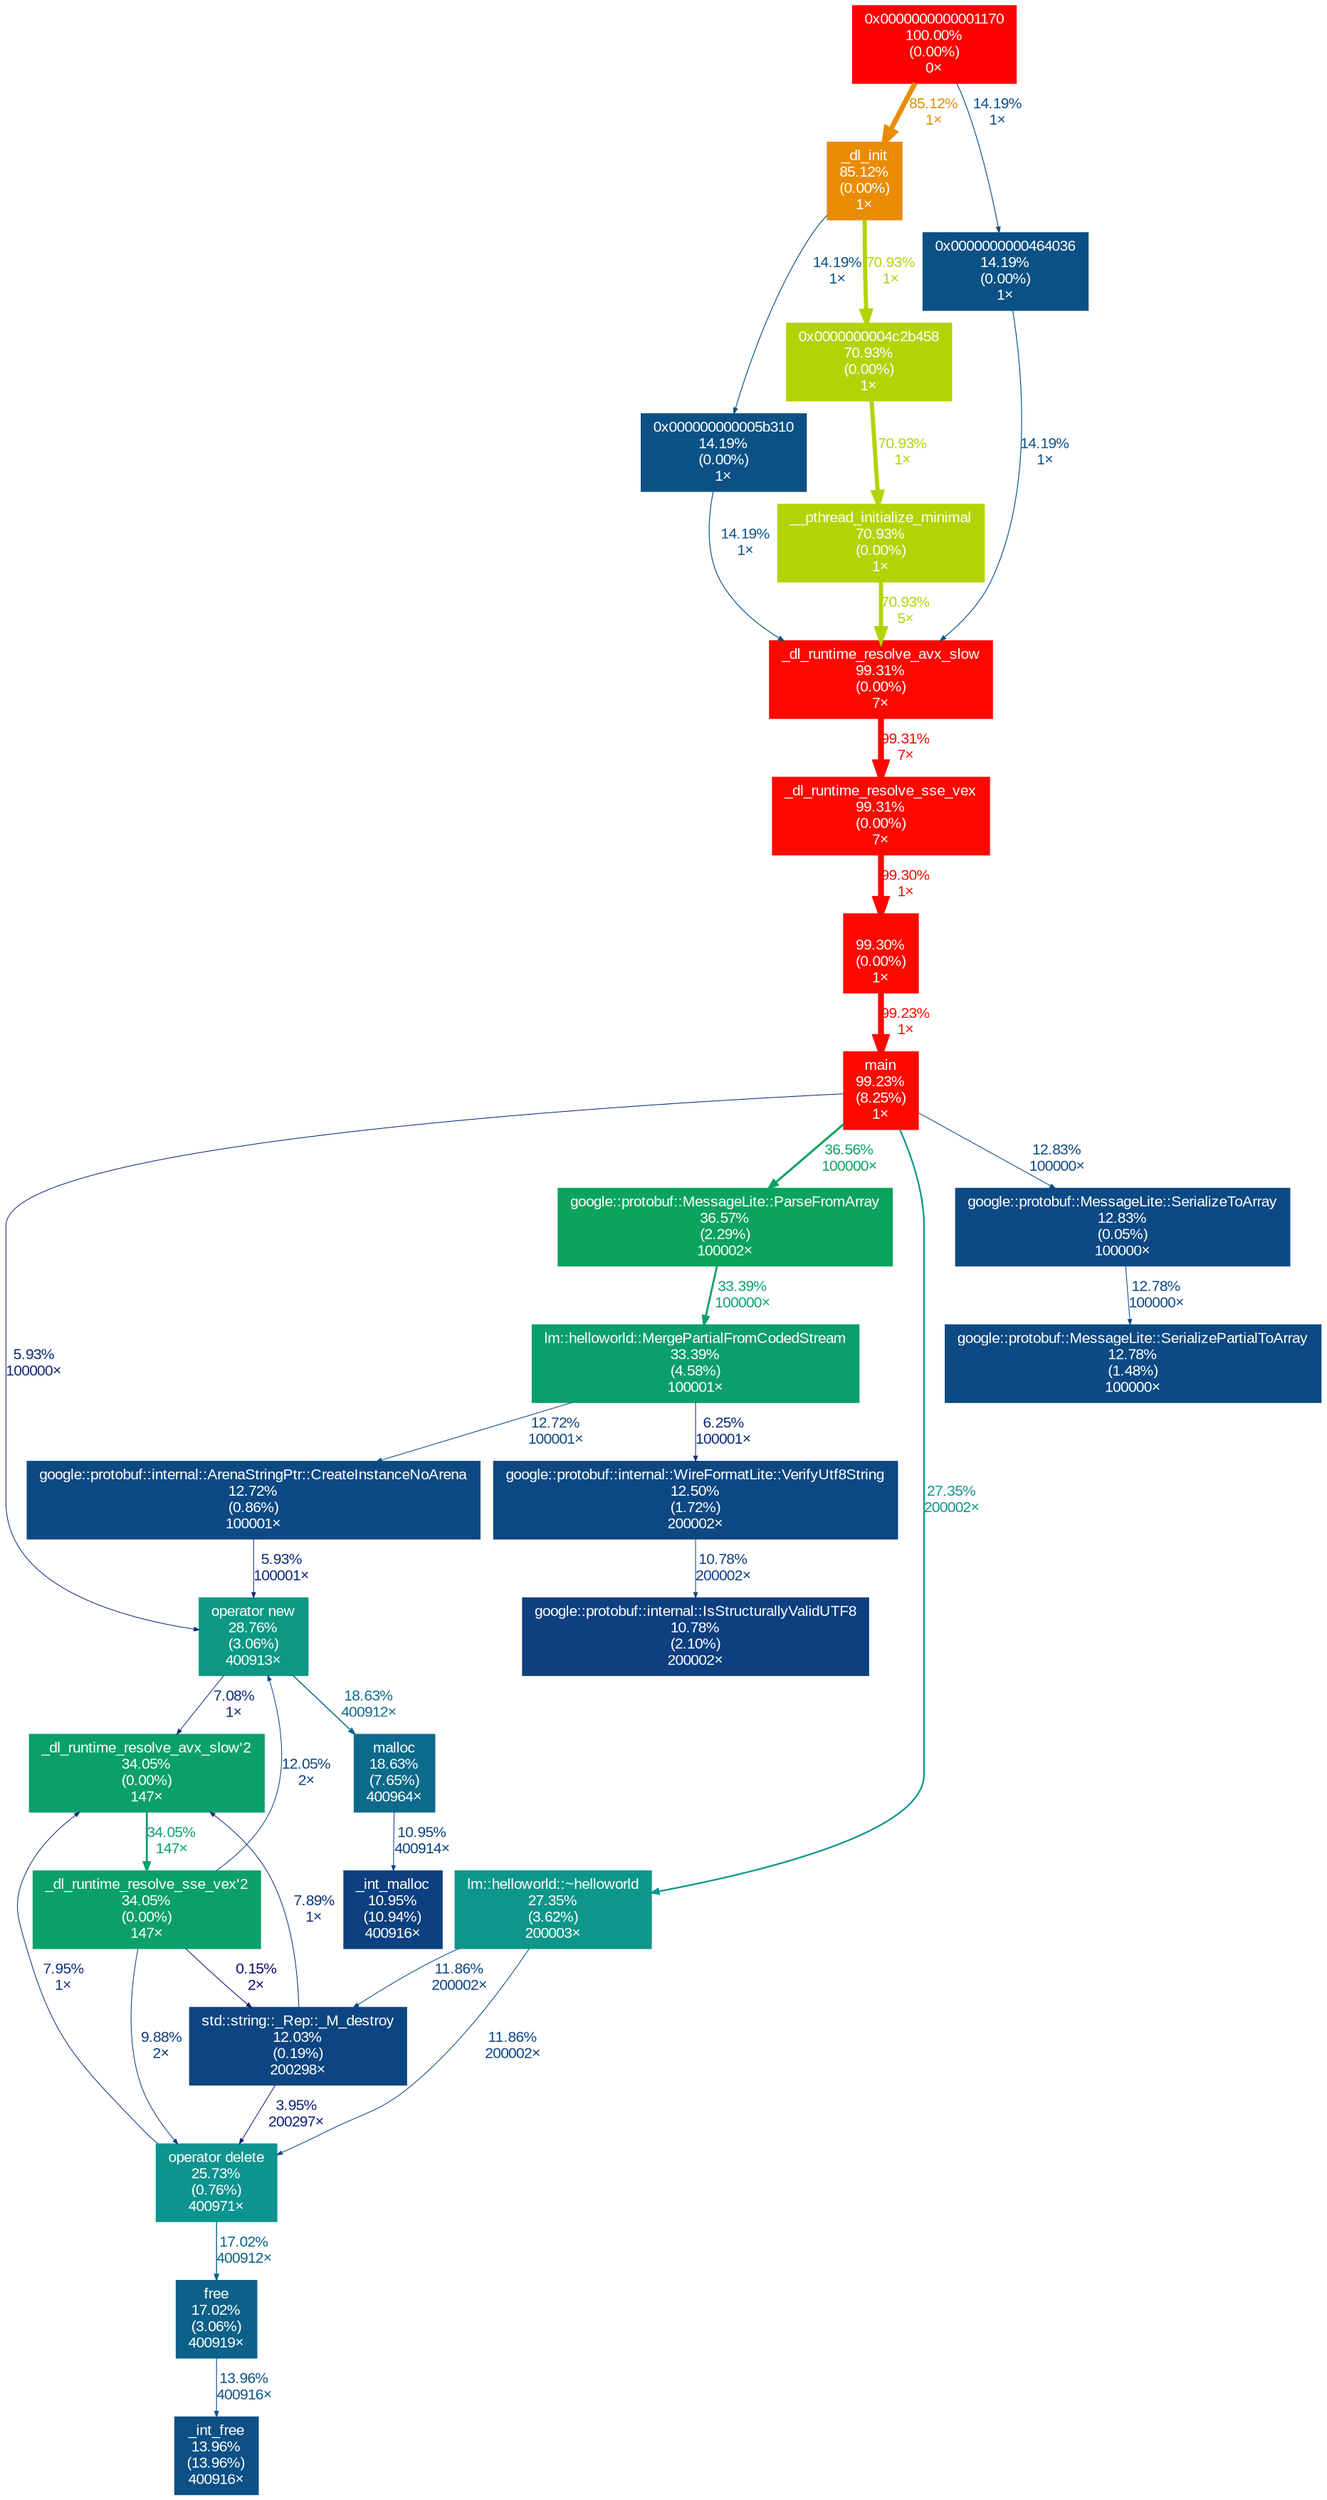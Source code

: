 digraph {
	graph [ranksep=0.25, fontname=Arial, nodesep=0.125];
	node [fontname=Arial, style=filled, height=0, width=0, shape=box, fontcolor=white];
	edge [fontname=Arial];
	"google::protobuf::internal::ArenaStringPtr::CreateInstanceNoArena(std::string const*)" [color="#0d4983", fontcolor="#ffffff", fontsize="10.00", label="google::protobuf::internal::ArenaStringPtr::CreateInstanceNoArena\n12.72%\n(0.86%)\n100001×"];
	"google::protobuf::internal::ArenaStringPtr::CreateInstanceNoArena(std::string const*)" -> "operator new(unsigned long)" [color="#0d277a", label="5.93%\n100001×", arrowsize="0.35", fontsize="10.00", fontcolor="#0d277a", labeldistance="0.50", penwidth="0.50"];
	"_dl_runtime_resolve_sse_vex" [color="#fe0700", fontcolor="#ffffff", fontsize="10.00", label="_dl_runtime_resolve_sse_vex\n99.31%\n(0.00%)\n7×"];
	"_dl_runtime_resolve_sse_vex" -> "(below main)" [color="#fe0700", label="99.30%\n1×", arrowsize="1.00", fontsize="10.00", fontcolor="#fe0700", labeldistance="3.97", penwidth="3.97"];
	main [color="#fe0800", fontcolor="#ffffff", fontsize="10.00", label="main\n99.23%\n(8.25%)\n1×"];
	main -> "google::protobuf::MessageLite::ParseFromArray(void const*, int)" [color="#0ba35d", label="36.56%\n100000×", arrowsize="0.60", fontsize="10.00", fontcolor="#0ba35d", labeldistance="1.46", penwidth="1.46"];
	main -> "lm::helloworld::~helloworld()" [color="#0c978a", label="27.35%\n200002×", arrowsize="0.52", fontsize="10.00", fontcolor="#0c978a", labeldistance="1.09", penwidth="1.09"];
	main -> "operator new(unsigned long)" [color="#0d277a", label="5.93%\n100000×", arrowsize="0.35", fontsize="10.00", fontcolor="#0d277a", labeldistance="0.50", penwidth="0.50"];
	main -> "google::protobuf::MessageLite::SerializeToArray(void*, int) const" [color="#0d4983", label="12.83%\n100000×", arrowsize="0.36", fontsize="10.00", fontcolor="#0d4983", labeldistance="0.51", penwidth="0.51"];
	"_dl_runtime_resolve_sse_vex'2" [color="#0ba06a", fontcolor="#ffffff", fontsize="10.00", label="_dl_runtime_resolve_sse_vex'2\n34.05%\n(0.00%)\n147×"];
	"_dl_runtime_resolve_sse_vex'2" -> "operator delete(void*)" [color="#0d3a7f", label="9.88%\n2×", arrowsize="0.35", fontsize="10.00", fontcolor="#0d3a7f", labeldistance="0.50", penwidth="0.50"];
	"_dl_runtime_resolve_sse_vex'2" -> "operator new(unsigned long)" [color="#0d4582", label="12.05%\n2×", arrowsize="0.35", fontsize="10.00", fontcolor="#0d4582", labeldistance="0.50", penwidth="0.50"];
	"_dl_runtime_resolve_sse_vex'2" -> "std::string::_Rep::_M_destroy(std::allocator<char> const&)" [color="#0d0d73", label="0.15%\n2×", arrowsize="0.35", fontsize="10.00", fontcolor="#0d0d73", labeldistance="0.50", penwidth="0.50"];
	"_int_malloc" [color="#0d4081", fontcolor="#ffffff", fontsize="10.00", label="_int_malloc\n10.95%\n(10.94%)\n400916×"];
	"_int_free" [color="#0d5085", fontcolor="#ffffff", fontsize="10.00", label="_int_free\n13.96%\n(13.96%)\n400916×"];
	free [color="#0c6189", fontcolor="#ffffff", fontsize="10.00", label="free\n17.02%\n(3.06%)\n400919×"];
	free -> "_int_free" [color="#0d5085", label="13.96%\n400916×", arrowsize="0.37", fontsize="10.00", fontcolor="#0d5085", labeldistance="0.56", penwidth="0.56"];
	"(below main)" [color="#fe0700", fontcolor="#ffffff", fontsize="10.00", label="\n99.30%\n(0.00%)\n1×"];
	"(below main)" -> main [color="#fe0800", label="99.23%\n1×", arrowsize="1.00", fontsize="10.00", fontcolor="#fe0800", labeldistance="3.97", penwidth="3.97"];
	"operator new(unsigned long)" [color="#0c9883", fontcolor="#ffffff", fontsize="10.00", label="operator new\n28.76%\n(3.06%)\n400913×"];
	"operator new(unsigned long)" -> malloc [color="#0c6b8b", label="18.63%\n400912×", arrowsize="0.43", fontsize="10.00", fontcolor="#0c6b8b", labeldistance="0.75", penwidth="0.75"];
	"operator new(unsigned long)" -> "_dl_runtime_resolve_avx_slow'2" [color="#0d2c7c", label="7.08%\n1×", arrowsize="0.35", fontsize="10.00", fontcolor="#0d2c7c", labeldistance="0.50", penwidth="0.50"];
	"lm::helloworld::MergePartialFromCodedStream(google::protobuf::io::CodedInputStream*)" [color="#0b9f6d", fontcolor="#ffffff", fontsize="10.00", label="lm::helloworld::MergePartialFromCodedStream\n33.39%\n(4.58%)\n100001×"];
	"lm::helloworld::MergePartialFromCodedStream(google::protobuf::io::CodedInputStream*)" -> "google::protobuf::internal::WireFormatLite::VerifyUtf8String(char const*, int, google::protobuf::internal::WireFormatLite::Operation, char const*)" [color="#0d287b", label="6.25%\n100001×", arrowsize="0.35", fontsize="10.00", fontcolor="#0d287b", labeldistance="0.50", penwidth="0.50"];
	"lm::helloworld::MergePartialFromCodedStream(google::protobuf::io::CodedInputStream*)" -> "google::protobuf::internal::ArenaStringPtr::CreateInstanceNoArena(std::string const*)" [color="#0d4983", label="12.72%\n100001×", arrowsize="0.36", fontsize="10.00", fontcolor="#0d4983", labeldistance="0.51", penwidth="0.51"];
	"google::protobuf::MessageLite::SerializeToArray(void*, int) const" [color="#0d4983", fontcolor="#ffffff", fontsize="10.00", label="google::protobuf::MessageLite::SerializeToArray\n12.83%\n(0.05%)\n100000×"];
	"google::protobuf::MessageLite::SerializeToArray(void*, int) const" -> "google::protobuf::MessageLite::SerializePartialToArray(void*, int) const" [color="#0d4983", label="12.78%\n100000×", arrowsize="0.36", fontsize="10.00", fontcolor="#0d4983", labeldistance="0.51", penwidth="0.51"];
	"std::string::_Rep::_M_destroy(std::allocator<char> const&)" [color="#0d4582", fontcolor="#ffffff", fontsize="10.00", label="std::string::_Rep::_M_destroy\n12.03%\n(0.19%)\n200298×"];
	"std::string::_Rep::_M_destroy(std::allocator<char> const&)" -> "operator delete(void*)" [color="#0d1e78", label="3.95%\n200297×", arrowsize="0.35", fontsize="10.00", fontcolor="#0d1e78", labeldistance="0.50", penwidth="0.50"];
	"std::string::_Rep::_M_destroy(std::allocator<char> const&)" -> "_dl_runtime_resolve_avx_slow'2" [color="#0d307d", label="7.89%\n1×", arrowsize="0.35", fontsize="10.00", fontcolor="#0d307d", labeldistance="0.50", penwidth="0.50"];
	"operator delete(void*)" [color="#0c9490", fontcolor="#ffffff", fontsize="10.00", label="operator delete\n25.73%\n(0.76%)\n400971×"];
	"operator delete(void*)" -> "_dl_runtime_resolve_avx_slow'2" [color="#0d307d", label="7.95%\n1×", arrowsize="0.35", fontsize="10.00", fontcolor="#0d307d", labeldistance="0.50", penwidth="0.50"];
	"operator delete(void*)" -> free [color="#0c6189", label="17.02%\n400912×", arrowsize="0.41", fontsize="10.00", fontcolor="#0c6189", labeldistance="0.68", penwidth="0.68"];
	"0x0000000004c2b458" [color="#b2d406", fontcolor="#ffffff", fontsize="10.00", label="0x0000000004c2b458\n70.93%\n(0.00%)\n1×"];
	"0x0000000004c2b458" -> "__pthread_initialize_minimal" [color="#b2d406", label="70.93%\n1×", arrowsize="0.84", fontsize="10.00", fontcolor="#b2d406", labeldistance="2.84", penwidth="2.84"];
	"lm::helloworld::~helloworld()" [color="#0c978a", fontcolor="#ffffff", fontsize="10.00", label="lm::helloworld::~helloworld\n27.35%\n(3.62%)\n200003×"];
	"lm::helloworld::~helloworld()" -> "std::string::_Rep::_M_destroy(std::allocator<char> const&)" [color="#0d4482", label="11.86%\n200002×", arrowsize="0.35", fontsize="10.00", fontcolor="#0d4482", labeldistance="0.50", penwidth="0.50"];
	"lm::helloworld::~helloworld()" -> "operator delete(void*)" [color="#0d4482", label="11.86%\n200002×", arrowsize="0.35", fontsize="10.00", fontcolor="#0d4482", labeldistance="0.50", penwidth="0.50"];
	"__pthread_initialize_minimal" [color="#b2d406", fontcolor="#ffffff", fontsize="10.00", label="__pthread_initialize_minimal\n70.93%\n(0.00%)\n1×"];
	"__pthread_initialize_minimal" -> "_dl_runtime_resolve_avx_slow" [color="#b2d406", label="70.93%\n5×", arrowsize="0.84", fontsize="10.00", fontcolor="#b2d406", labeldistance="2.84", penwidth="2.84"];
	malloc [color="#0c6b8b", fontcolor="#ffffff", fontsize="10.00", label="malloc\n18.63%\n(7.65%)\n400964×"];
	malloc -> "_int_malloc" [color="#0d4081", label="10.95%\n400914×", arrowsize="0.35", fontsize="10.00", fontcolor="#0d4081", labeldistance="0.50", penwidth="0.50"];
	"0x000000000005b310" [color="#0c5185", fontcolor="#ffffff", fontsize="10.00", label="0x000000000005b310\n14.19%\n(0.00%)\n1×"];
	"0x000000000005b310" -> "_dl_runtime_resolve_avx_slow" [color="#0c5185", label="14.19%\n1×", arrowsize="0.38", fontsize="10.00", fontcolor="#0c5185", labeldistance="0.57", penwidth="0.57"];
	"_dl_runtime_resolve_avx_slow" [color="#fe0700", fontcolor="#ffffff", fontsize="10.00", label="_dl_runtime_resolve_avx_slow\n99.31%\n(0.00%)\n7×"];
	"_dl_runtime_resolve_avx_slow" -> "_dl_runtime_resolve_sse_vex" [color="#fe0700", label="99.31%\n7×", arrowsize="1.00", fontsize="10.00", fontcolor="#fe0700", labeldistance="3.97", penwidth="3.97"];
	"google::protobuf::internal::WireFormatLite::VerifyUtf8String(char const*, int, google::protobuf::internal::WireFormatLite::Operation, char const*)" [color="#0d4883", fontcolor="#ffffff", fontsize="10.00", label="google::protobuf::internal::WireFormatLite::VerifyUtf8String\n12.50%\n(1.72%)\n200002×"];
	"google::protobuf::internal::WireFormatLite::VerifyUtf8String(char const*, int, google::protobuf::internal::WireFormatLite::Operation, char const*)" -> "google::protobuf::internal::IsStructurallyValidUTF8(char const*, int)" [color="#0d3f81", label="10.78%\n200002×", arrowsize="0.35", fontsize="10.00", fontcolor="#0d3f81", labeldistance="0.50", penwidth="0.50"];
	"0x0000000000464036" [color="#0c5185", fontcolor="#ffffff", fontsize="10.00", label="0x0000000000464036\n14.19%\n(0.00%)\n1×"];
	"0x0000000000464036" -> "_dl_runtime_resolve_avx_slow" [color="#0c5185", label="14.19%\n1×", arrowsize="0.38", fontsize="10.00", fontcolor="#0c5185", labeldistance="0.57", penwidth="0.57"];
	"_dl_init" [color="#e98c04", fontcolor="#ffffff", fontsize="10.00", label="_dl_init\n85.12%\n(0.00%)\n1×"];
	"_dl_init" -> "0x000000000005b310" [color="#0c5185", label="14.19%\n1×", arrowsize="0.38", fontsize="10.00", fontcolor="#0c5185", labeldistance="0.57", penwidth="0.57"];
	"_dl_init" -> "0x0000000004c2b458" [color="#b2d406", label="70.93%\n1×", arrowsize="0.84", fontsize="10.00", fontcolor="#b2d406", labeldistance="2.84", penwidth="2.84"];
	"google::protobuf::MessageLite::ParseFromArray(void const*, int)" [color="#0ba35d", fontcolor="#ffffff", fontsize="10.00", label="google::protobuf::MessageLite::ParseFromArray\n36.57%\n(2.29%)\n100002×"];
	"google::protobuf::MessageLite::ParseFromArray(void const*, int)" -> "lm::helloworld::MergePartialFromCodedStream(google::protobuf::io::CodedInputStream*)" [color="#0b9f6d", label="33.39%\n100000×", arrowsize="0.58", fontsize="10.00", fontcolor="#0b9f6d", labeldistance="1.34", penwidth="1.34"];
	"0x0000000000001170" [color="#ff0000", fontcolor="#ffffff", fontsize="10.00", label="0x0000000000001170\n100.00%\n(0.00%)\n0×"];
	"0x0000000000001170" -> "_dl_init" [color="#e98c04", label="85.12%\n1×", arrowsize="0.92", fontsize="10.00", fontcolor="#e98c04", labeldistance="3.40", penwidth="3.40"];
	"0x0000000000001170" -> "0x0000000000464036" [color="#0c5185", label="14.19%\n1×", arrowsize="0.38", fontsize="10.00", fontcolor="#0c5185", labeldistance="0.57", penwidth="0.57"];
	"_dl_runtime_resolve_avx_slow'2" [color="#0ba06a", fontcolor="#ffffff", fontsize="10.00", label="_dl_runtime_resolve_avx_slow'2\n34.05%\n(0.00%)\n147×"];
	"_dl_runtime_resolve_avx_slow'2" -> "_dl_runtime_resolve_sse_vex'2" [color="#0ba06a", label="34.05%\n147×", arrowsize="0.58", fontsize="10.00", fontcolor="#0ba06a", labeldistance="1.36", penwidth="1.36"];
	"google::protobuf::internal::IsStructurallyValidUTF8(char const*, int)" [color="#0d3f81", fontcolor="#ffffff", fontsize="10.00", label="google::protobuf::internal::IsStructurallyValidUTF8\n10.78%\n(2.10%)\n200002×"];
	"google::protobuf::MessageLite::SerializePartialToArray(void*, int) const" [color="#0d4983", fontcolor="#ffffff", fontsize="10.00", label="google::protobuf::MessageLite::SerializePartialToArray\n12.78%\n(1.48%)\n100000×"];
}
